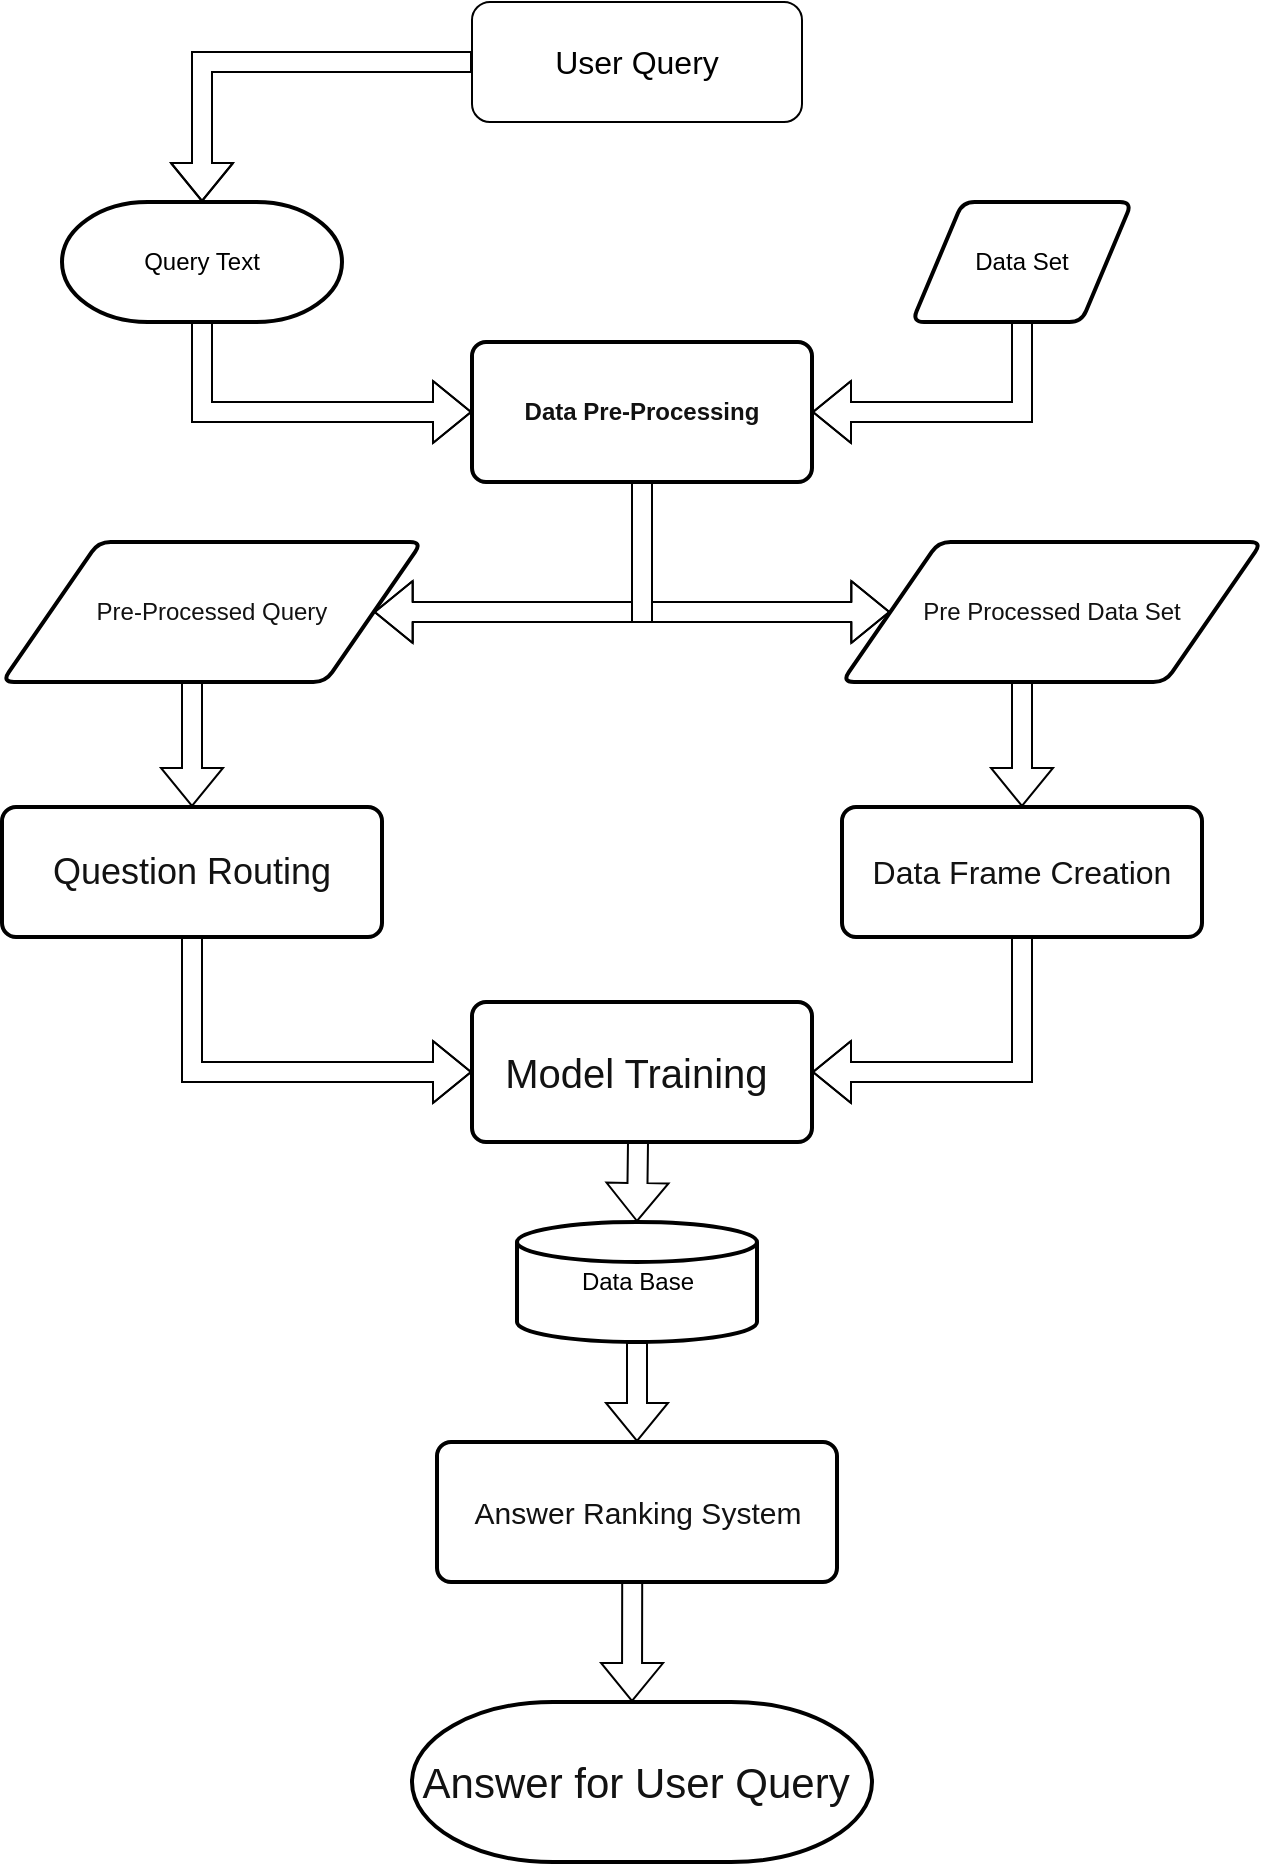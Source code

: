 <mxfile version="20.0.1" type="device"><diagram id="wATJwYg4Fy9XlJXOLapL" name="Page-1"><mxGraphModel dx="1209" dy="627" grid="1" gridSize="10" guides="1" tooltips="1" connect="1" arrows="1" fold="1" page="1" pageScale="1" pageWidth="850" pageHeight="1100" math="0" shadow="0"><root><mxCell id="0"/><mxCell id="1" parent="0"/><mxCell id="cbqVVFxWAhXGAQGxECwc-2" value="User Query" style="rounded=1;whiteSpace=wrap;html=1;fontSize=16;" parent="1" vertex="1"><mxGeometry x="575" y="700" width="165" height="60" as="geometry"/></mxCell><mxCell id="cbqVVFxWAhXGAQGxECwc-3" value="Query Text" style="strokeWidth=2;html=1;shape=mxgraph.flowchart.terminator;whiteSpace=wrap;" parent="1" vertex="1"><mxGeometry x="370" y="800" width="140" height="60" as="geometry"/></mxCell><mxCell id="cbqVVFxWAhXGAQGxECwc-4" value="Data Set" style="shape=parallelogram;html=1;strokeWidth=2;perimeter=parallelogramPerimeter;whiteSpace=wrap;rounded=1;arcSize=12;size=0.23;" parent="1" vertex="1"><mxGeometry x="795" y="800" width="110" height="60" as="geometry"/></mxCell><mxCell id="cbqVVFxWAhXGAQGxECwc-5" value="&lt;font color=&quot;#121212&quot;&gt;&lt;b&gt;Data Pre-Processing&lt;/b&gt;&lt;/font&gt;" style="rounded=1;whiteSpace=wrap;html=1;absoluteArcSize=1;arcSize=14;strokeWidth=2;" parent="1" vertex="1"><mxGeometry x="575" y="870" width="170" height="70" as="geometry"/></mxCell><mxCell id="cbqVVFxWAhXGAQGxECwc-6" value="" style="shape=flexArrow;endArrow=classic;html=1;rounded=0;entryX=0;entryY=0.5;entryDx=0;entryDy=0;exitX=0.5;exitY=1;exitDx=0;exitDy=0;exitPerimeter=0;" parent="1" source="cbqVVFxWAhXGAQGxECwc-3" target="cbqVVFxWAhXGAQGxECwc-5" edge="1"><mxGeometry width="50" height="50" relative="1" as="geometry"><mxPoint x="440" y="820" as="sourcePoint"/><mxPoint x="500" y="810" as="targetPoint"/><Array as="points"><mxPoint x="440" y="905"/></Array></mxGeometry></mxCell><mxCell id="cbqVVFxWAhXGAQGxECwc-7" value="" style="shape=flexArrow;endArrow=classic;html=1;rounded=0;exitX=0;exitY=0.5;exitDx=0;exitDy=0;entryX=0.5;entryY=0;entryDx=0;entryDy=0;entryPerimeter=0;" parent="1" source="cbqVVFxWAhXGAQGxECwc-2" target="cbqVVFxWAhXGAQGxECwc-3" edge="1"><mxGeometry width="50" height="50" relative="1" as="geometry"><mxPoint x="425" y="690" as="sourcePoint"/><mxPoint x="475" y="640" as="targetPoint"/><Array as="points"><mxPoint x="440" y="730"/></Array></mxGeometry></mxCell><mxCell id="cbqVVFxWAhXGAQGxECwc-8" value="" style="shape=flexArrow;endArrow=classic;html=1;rounded=0;entryX=1;entryY=0.5;entryDx=0;entryDy=0;exitX=0.5;exitY=1;exitDx=0;exitDy=0;" parent="1" source="cbqVVFxWAhXGAQGxECwc-4" target="cbqVVFxWAhXGAQGxECwc-5" edge="1"><mxGeometry width="50" height="50" relative="1" as="geometry"><mxPoint x="850" y="800" as="sourcePoint"/><mxPoint x="890" y="707.12" as="targetPoint"/><Array as="points"><mxPoint x="850" y="905"/></Array></mxGeometry></mxCell><mxCell id="cbqVVFxWAhXGAQGxECwc-9" value="&lt;font color=&quot;#121212&quot;&gt;Pre-Processed Query&lt;/font&gt;" style="shape=parallelogram;html=1;strokeWidth=2;perimeter=parallelogramPerimeter;whiteSpace=wrap;rounded=1;arcSize=12;size=0.23;" parent="1" vertex="1"><mxGeometry x="340" y="970" width="210" height="70" as="geometry"/></mxCell><mxCell id="cbqVVFxWAhXGAQGxECwc-12" value="" style="shape=flexArrow;endArrow=classic;html=1;rounded=0;exitX=0.5;exitY=1;exitDx=0;exitDy=0;entryX=1;entryY=0.5;entryDx=0;entryDy=0;" parent="1" source="cbqVVFxWAhXGAQGxECwc-5" target="cbqVVFxWAhXGAQGxECwc-9" edge="1"><mxGeometry width="50" height="50" relative="1" as="geometry"><mxPoint x="660" y="910" as="sourcePoint"/><mxPoint x="570" y="990" as="targetPoint"/><Array as="points"><mxPoint x="660" y="1005"/></Array></mxGeometry></mxCell><mxCell id="cbqVVFxWAhXGAQGxECwc-13" value="" style="shape=flexArrow;endArrow=classic;html=1;rounded=0;exitX=0.5;exitY=1;exitDx=0;exitDy=0;entryX=0;entryY=0.5;entryDx=0;entryDy=0;" parent="1" source="cbqVVFxWAhXGAQGxECwc-5" target="cbqVVFxWAhXGAQGxECwc-14" edge="1"><mxGeometry width="50" height="50" relative="1" as="geometry"><mxPoint x="630" y="940" as="sourcePoint"/><mxPoint x="780" y="995" as="targetPoint"/><Array as="points"><mxPoint x="660" y="1005"/></Array></mxGeometry></mxCell><mxCell id="cbqVVFxWAhXGAQGxECwc-14" value="&lt;font color=&quot;#121212&quot;&gt;Pre Processed Data Set&lt;/font&gt;" style="shape=parallelogram;html=1;strokeWidth=2;perimeter=parallelogramPerimeter;whiteSpace=wrap;rounded=1;arcSize=12;size=0.23;" parent="1" vertex="1"><mxGeometry x="760" y="970" width="210" height="70" as="geometry"/></mxCell><mxCell id="cbqVVFxWAhXGAQGxECwc-16" value="&lt;font style=&quot;font-size: 16px;&quot; color=&quot;#121212&quot;&gt;Data Frame Creation&lt;br&gt;&lt;/font&gt;" style="rounded=1;whiteSpace=wrap;html=1;absoluteArcSize=1;arcSize=14;strokeWidth=2;" parent="1" vertex="1"><mxGeometry x="760" y="1102.5" width="180" height="65" as="geometry"/></mxCell><mxCell id="cbqVVFxWAhXGAQGxECwc-21" value="" style="shape=flexArrow;endArrow=classic;html=1;rounded=0;entryX=0.5;entryY=0;entryDx=0;entryDy=0;" parent="1" target="cbqVVFxWAhXGAQGxECwc-16" edge="1"><mxGeometry width="50" height="50" relative="1" as="geometry"><mxPoint x="850" y="1040" as="sourcePoint"/><mxPoint x="850" y="1090" as="targetPoint"/></mxGeometry></mxCell><mxCell id="cbqVVFxWAhXGAQGxECwc-22" value="&lt;span style=&quot;color: rgb(18, 18, 18); font-size: 18px;&quot;&gt;Question Routing&lt;/span&gt;&lt;font style=&quot;font-size: 16px;&quot; color=&quot;#121212&quot;&gt;&lt;br&gt;&lt;/font&gt;" style="rounded=1;whiteSpace=wrap;html=1;absoluteArcSize=1;arcSize=14;strokeWidth=2;" parent="1" vertex="1"><mxGeometry x="340" y="1102.5" width="190" height="65" as="geometry"/></mxCell><mxCell id="cbqVVFxWAhXGAQGxECwc-23" value="" style="shape=flexArrow;endArrow=classic;html=1;rounded=0;fontSize=18;entryX=0.5;entryY=0;entryDx=0;entryDy=0;" parent="1" target="cbqVVFxWAhXGAQGxECwc-22" edge="1"><mxGeometry width="50" height="50" relative="1" as="geometry"><mxPoint x="435" y="1040" as="sourcePoint"/><mxPoint x="660" y="980" as="targetPoint"/></mxGeometry></mxCell><mxCell id="cbqVVFxWAhXGAQGxECwc-25" value="Data Base" style="strokeWidth=2;html=1;shape=mxgraph.flowchart.database;whiteSpace=wrap;" parent="1" vertex="1"><mxGeometry x="597.5" y="1310" width="120" height="60" as="geometry"/></mxCell><mxCell id="cbqVVFxWAhXGAQGxECwc-26" value="&lt;font style=&quot;font-size: 15px;&quot; color=&quot;#121212&quot;&gt;Answer Ranking System&lt;/font&gt;" style="rounded=1;whiteSpace=wrap;html=1;absoluteArcSize=1;arcSize=14;strokeWidth=2;" parent="1" vertex="1"><mxGeometry x="557.5" y="1420" width="200" height="70" as="geometry"/></mxCell><mxCell id="cbqVVFxWAhXGAQGxECwc-27" value="&lt;font style=&quot;font-size: 21px;&quot; color=&quot;#121212&quot;&gt;Answer for User Query&amp;nbsp;&lt;/font&gt;" style="strokeWidth=2;html=1;shape=mxgraph.flowchart.terminator;whiteSpace=wrap;" parent="1" vertex="1"><mxGeometry x="545" y="1550" width="230" height="80" as="geometry"/></mxCell><mxCell id="cbqVVFxWAhXGAQGxECwc-28" value="&lt;span style=&quot;color: rgb(18, 18, 18); font-size: 20px;&quot;&gt;Model Training&amp;nbsp;&lt;/span&gt;" style="rounded=1;whiteSpace=wrap;html=1;absoluteArcSize=1;arcSize=14;strokeWidth=2;" parent="1" vertex="1"><mxGeometry x="575" y="1200" width="170" height="70" as="geometry"/></mxCell><mxCell id="cbqVVFxWAhXGAQGxECwc-29" value="" style="shape=flexArrow;endArrow=classic;html=1;rounded=0;fontSize=20;exitX=0.5;exitY=1;exitDx=0;exitDy=0;entryX=1;entryY=0.5;entryDx=0;entryDy=0;" parent="1" source="cbqVVFxWAhXGAQGxECwc-16" target="cbqVVFxWAhXGAQGxECwc-28" edge="1"><mxGeometry width="50" height="50" relative="1" as="geometry"><mxPoint x="1520" y="1230" as="sourcePoint"/><mxPoint x="1570" y="1180" as="targetPoint"/><Array as="points"><mxPoint x="850" y="1235"/></Array></mxGeometry></mxCell><mxCell id="cbqVVFxWAhXGAQGxECwc-30" value="" style="shape=flexArrow;endArrow=classic;html=1;rounded=0;entryX=0;entryY=0.5;entryDx=0;entryDy=0;exitX=0.5;exitY=1;exitDx=0;exitDy=0;" parent="1" source="cbqVVFxWAhXGAQGxECwc-22" target="cbqVVFxWAhXGAQGxECwc-28" edge="1"><mxGeometry width="50" height="50" relative="1" as="geometry"><mxPoint x="425.06" y="1180" as="sourcePoint"/><mxPoint x="550" y="1245" as="targetPoint"/><Array as="points"><mxPoint x="435" y="1235"/></Array></mxGeometry></mxCell><mxCell id="cbqVVFxWAhXGAQGxECwc-31" value="" style="shape=flexArrow;endArrow=classic;html=1;rounded=0;fontSize=20;exitX=0.5;exitY=1;exitDx=0;exitDy=0;exitPerimeter=0;entryX=0.5;entryY=0;entryDx=0;entryDy=0;" parent="1" source="cbqVVFxWAhXGAQGxECwc-25" target="cbqVVFxWAhXGAQGxECwc-26" edge="1"><mxGeometry width="50" height="50" relative="1" as="geometry"><mxPoint x="1000" y="1250" as="sourcePoint"/><mxPoint x="650" y="1420" as="targetPoint"/></mxGeometry></mxCell><mxCell id="cbqVVFxWAhXGAQGxECwc-32" value="" style="shape=flexArrow;endArrow=classic;html=1;rounded=0;fontSize=20;entryX=0.5;entryY=0;entryDx=0;entryDy=0;entryPerimeter=0;" parent="1" target="cbqVVFxWAhXGAQGxECwc-25" edge="1"><mxGeometry width="50" height="50" relative="1" as="geometry"><mxPoint x="658" y="1270" as="sourcePoint"/><mxPoint x="970" y="1290" as="targetPoint"/></mxGeometry></mxCell><mxCell id="cbqVVFxWAhXGAQGxECwc-33" value="" style="shape=flexArrow;endArrow=classic;html=1;rounded=0;fontSize=20;exitX=0.488;exitY=1;exitDx=0;exitDy=0;exitPerimeter=0;" parent="1" source="cbqVVFxWAhXGAQGxECwc-26" edge="1"><mxGeometry width="50" height="50" relative="1" as="geometry"><mxPoint x="650" y="1490" as="sourcePoint"/><mxPoint x="655" y="1550" as="targetPoint"/></mxGeometry></mxCell></root></mxGraphModel></diagram></mxfile>